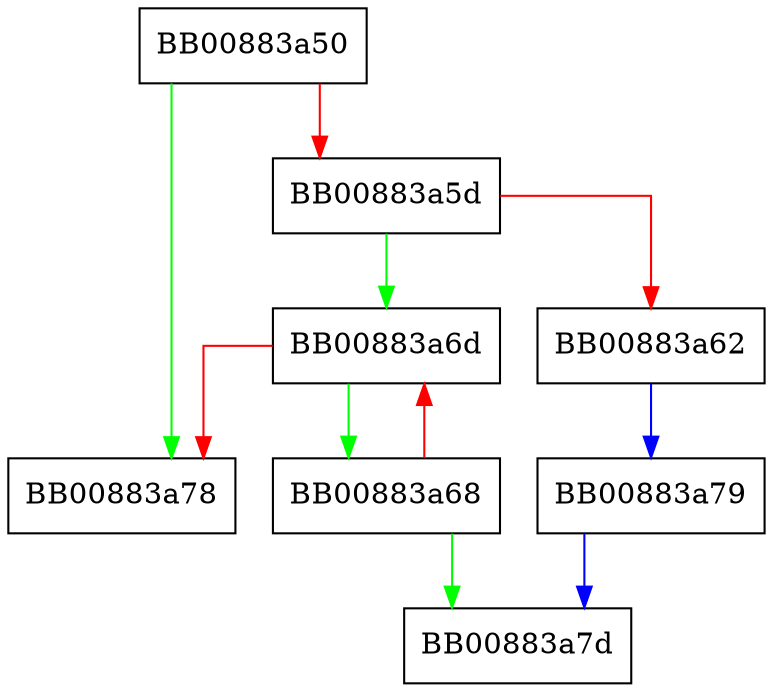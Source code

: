 digraph _IO_remove_marker {
  node [shape="box"];
  graph [splines=ortho];
  BB00883a50 -> BB00883a78 [color="green"];
  BB00883a50 -> BB00883a5d [color="red"];
  BB00883a5d -> BB00883a6d [color="green"];
  BB00883a5d -> BB00883a62 [color="red"];
  BB00883a62 -> BB00883a79 [color="blue"];
  BB00883a68 -> BB00883a7d [color="green"];
  BB00883a68 -> BB00883a6d [color="red"];
  BB00883a6d -> BB00883a68 [color="green"];
  BB00883a6d -> BB00883a78 [color="red"];
  BB00883a79 -> BB00883a7d [color="blue"];
}